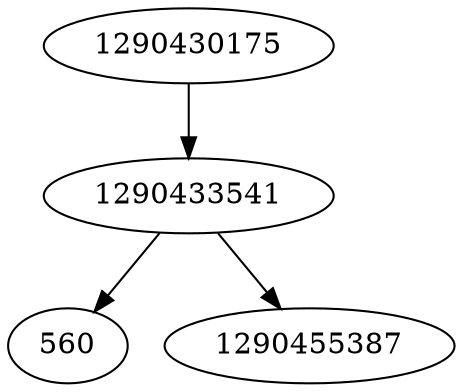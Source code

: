 strict digraph  {
560;
1290455387;
1290433541;
1290430175;
1290433541 -> 560;
1290433541 -> 1290455387;
1290430175 -> 1290433541;
}
